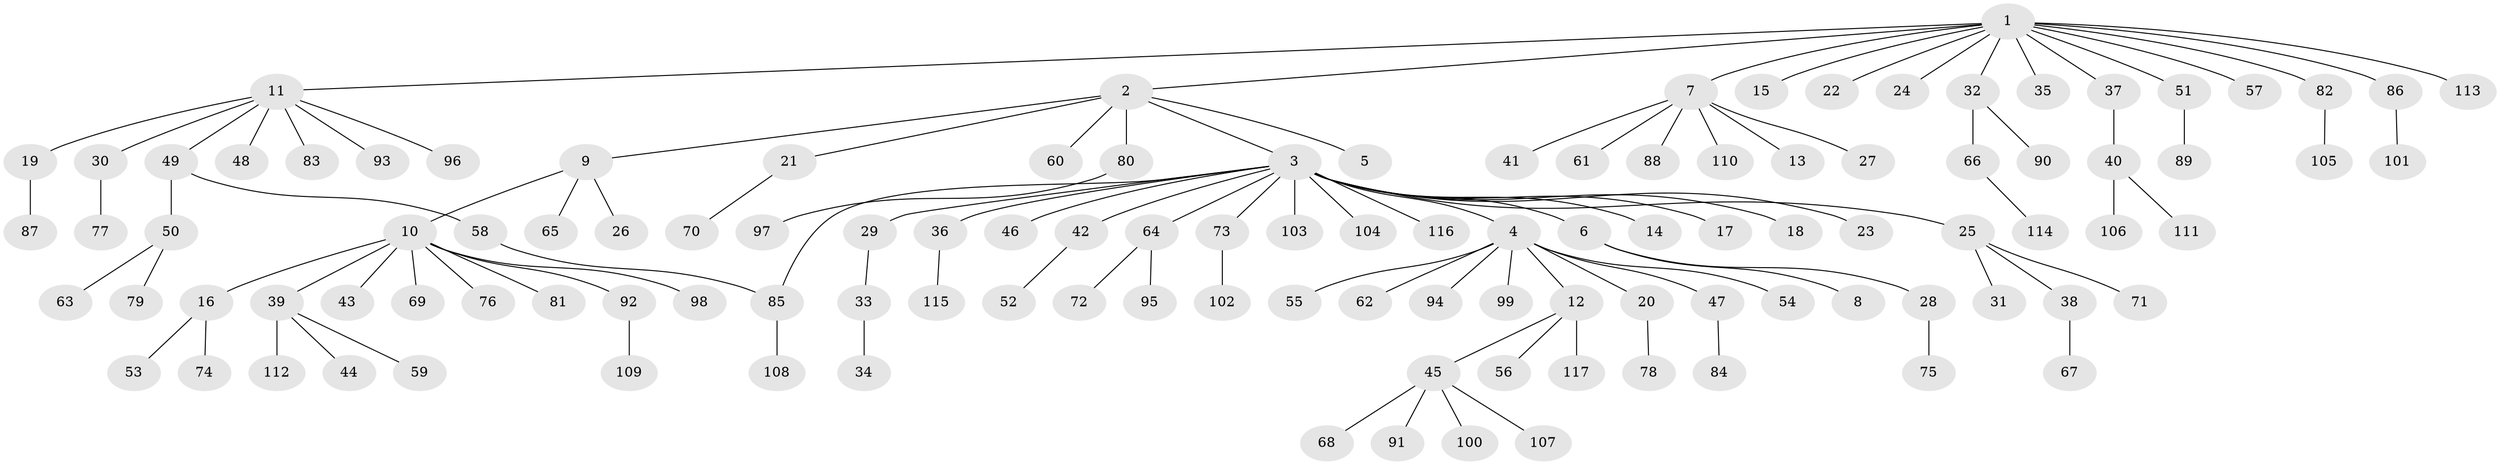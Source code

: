 // coarse degree distribution, {14: 0.011235955056179775, 7: 0.033707865168539325, 17: 0.011235955056179775, 8: 0.011235955056179775, 1: 0.7191011235955056, 2: 0.1348314606741573, 6: 0.011235955056179775, 3: 0.056179775280898875, 9: 0.011235955056179775}
// Generated by graph-tools (version 1.1) at 2025/41/03/06/25 10:41:47]
// undirected, 117 vertices, 117 edges
graph export_dot {
graph [start="1"]
  node [color=gray90,style=filled];
  1;
  2;
  3;
  4;
  5;
  6;
  7;
  8;
  9;
  10;
  11;
  12;
  13;
  14;
  15;
  16;
  17;
  18;
  19;
  20;
  21;
  22;
  23;
  24;
  25;
  26;
  27;
  28;
  29;
  30;
  31;
  32;
  33;
  34;
  35;
  36;
  37;
  38;
  39;
  40;
  41;
  42;
  43;
  44;
  45;
  46;
  47;
  48;
  49;
  50;
  51;
  52;
  53;
  54;
  55;
  56;
  57;
  58;
  59;
  60;
  61;
  62;
  63;
  64;
  65;
  66;
  67;
  68;
  69;
  70;
  71;
  72;
  73;
  74;
  75;
  76;
  77;
  78;
  79;
  80;
  81;
  82;
  83;
  84;
  85;
  86;
  87;
  88;
  89;
  90;
  91;
  92;
  93;
  94;
  95;
  96;
  97;
  98;
  99;
  100;
  101;
  102;
  103;
  104;
  105;
  106;
  107;
  108;
  109;
  110;
  111;
  112;
  113;
  114;
  115;
  116;
  117;
  1 -- 2;
  1 -- 7;
  1 -- 11;
  1 -- 15;
  1 -- 22;
  1 -- 24;
  1 -- 32;
  1 -- 35;
  1 -- 37;
  1 -- 51;
  1 -- 57;
  1 -- 82;
  1 -- 86;
  1 -- 113;
  2 -- 3;
  2 -- 5;
  2 -- 9;
  2 -- 21;
  2 -- 60;
  2 -- 80;
  3 -- 4;
  3 -- 6;
  3 -- 14;
  3 -- 17;
  3 -- 18;
  3 -- 23;
  3 -- 25;
  3 -- 29;
  3 -- 36;
  3 -- 42;
  3 -- 46;
  3 -- 64;
  3 -- 73;
  3 -- 85;
  3 -- 103;
  3 -- 104;
  3 -- 116;
  4 -- 12;
  4 -- 20;
  4 -- 47;
  4 -- 54;
  4 -- 55;
  4 -- 62;
  4 -- 94;
  4 -- 99;
  6 -- 8;
  6 -- 28;
  7 -- 13;
  7 -- 27;
  7 -- 41;
  7 -- 61;
  7 -- 88;
  7 -- 110;
  9 -- 10;
  9 -- 26;
  9 -- 65;
  10 -- 16;
  10 -- 39;
  10 -- 43;
  10 -- 69;
  10 -- 76;
  10 -- 81;
  10 -- 92;
  10 -- 98;
  11 -- 19;
  11 -- 30;
  11 -- 48;
  11 -- 49;
  11 -- 83;
  11 -- 93;
  11 -- 96;
  12 -- 45;
  12 -- 56;
  12 -- 117;
  16 -- 53;
  16 -- 74;
  19 -- 87;
  20 -- 78;
  21 -- 70;
  25 -- 31;
  25 -- 38;
  25 -- 71;
  28 -- 75;
  29 -- 33;
  30 -- 77;
  32 -- 66;
  32 -- 90;
  33 -- 34;
  36 -- 115;
  37 -- 40;
  38 -- 67;
  39 -- 44;
  39 -- 59;
  39 -- 112;
  40 -- 106;
  40 -- 111;
  42 -- 52;
  45 -- 68;
  45 -- 91;
  45 -- 100;
  45 -- 107;
  47 -- 84;
  49 -- 50;
  49 -- 58;
  50 -- 63;
  50 -- 79;
  51 -- 89;
  58 -- 85;
  64 -- 72;
  64 -- 95;
  66 -- 114;
  73 -- 102;
  80 -- 97;
  82 -- 105;
  85 -- 108;
  86 -- 101;
  92 -- 109;
}
